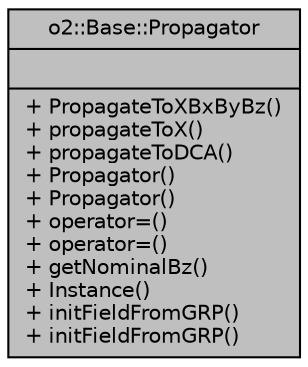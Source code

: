 digraph "o2::Base::Propagator"
{
 // INTERACTIVE_SVG=YES
  bgcolor="transparent";
  edge [fontname="Helvetica",fontsize="10",labelfontname="Helvetica",labelfontsize="10"];
  node [fontname="Helvetica",fontsize="10",shape=record];
  Node1 [label="{o2::Base::Propagator\n||+ PropagateToXBxByBz()\l+ propagateToX()\l+ propagateToDCA()\l+ Propagator()\l+ Propagator()\l+ operator=()\l+ operator=()\l+ getNominalBz()\l+ Instance()\l+ initFieldFromGRP()\l+ initFieldFromGRP()\l}",height=0.2,width=0.4,color="black", fillcolor="grey75", style="filled" fontcolor="black"];
}
